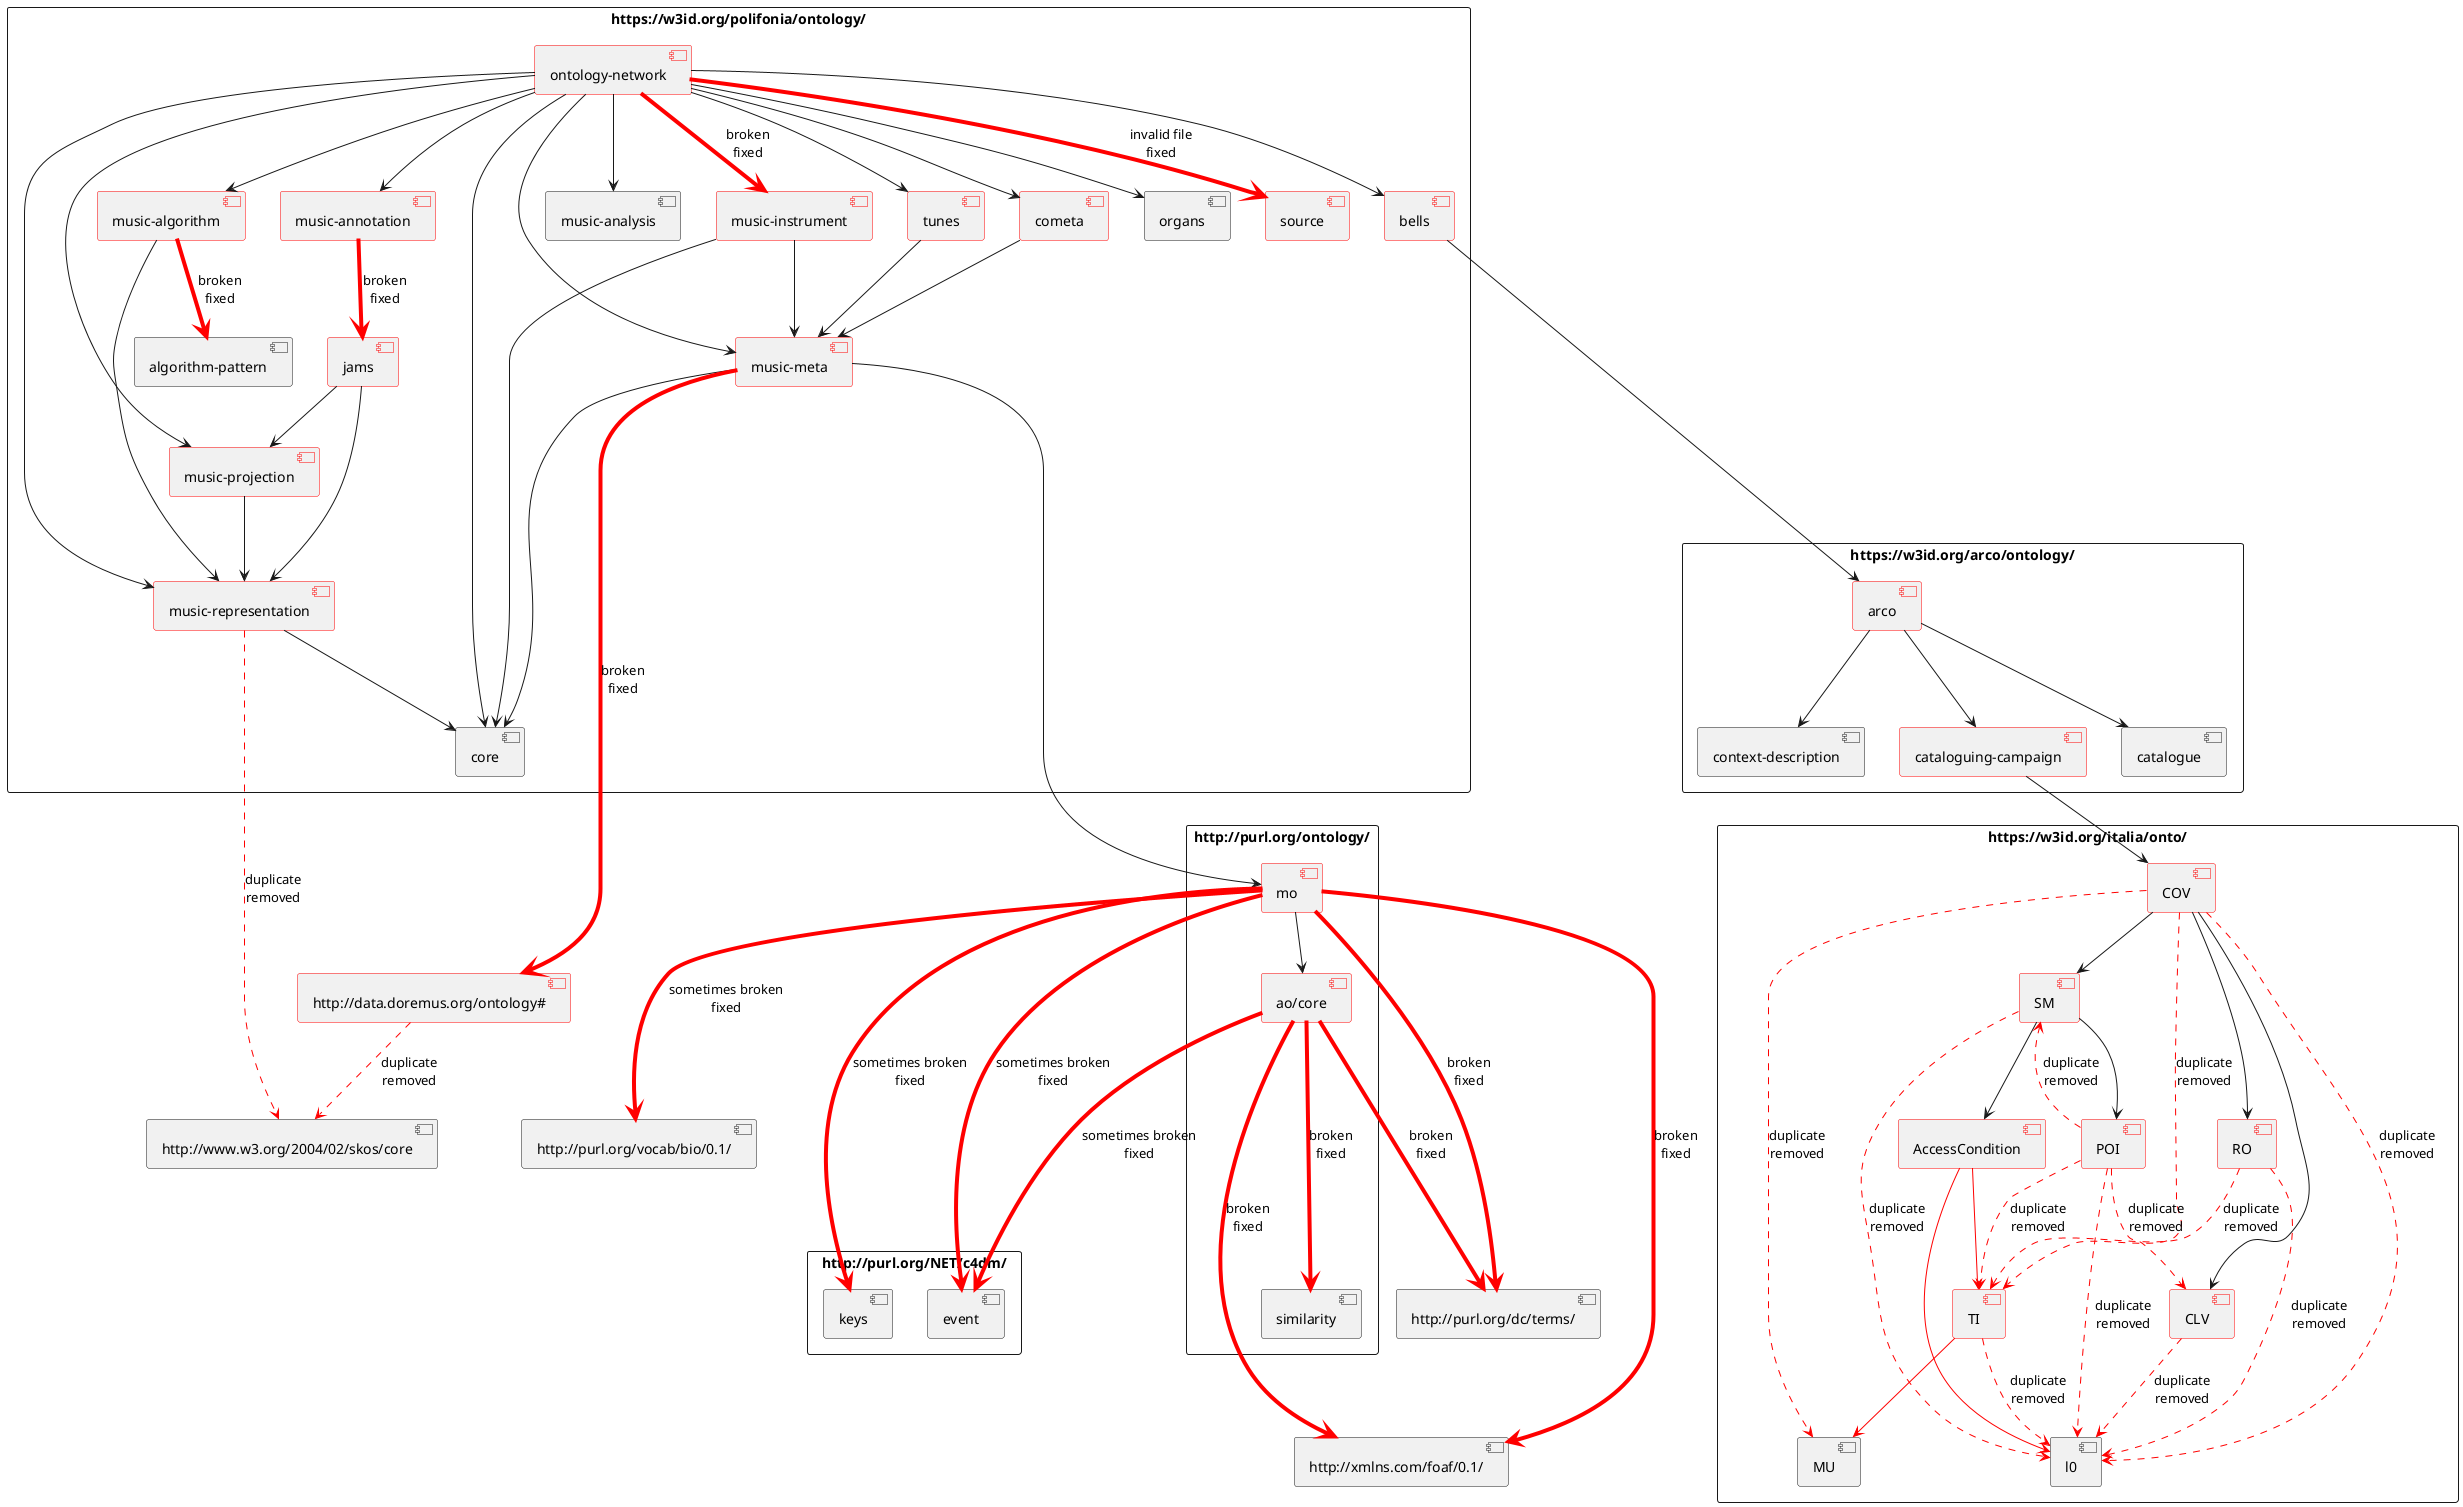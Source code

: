 @startuml owl-imports-graph

rectangle "https://w3id.org/polifonia/ontology/" {
    [ontology-network] as network #line:red
    [bells] #line:red
    [cometa] #line:red
    [core]
    [music-instrument] as instrument #line:red
    [music-algorithm] as algorithm #line:red
    [music-annotation] as annotation #line:red
    [music-analysis] as analysis
    [music-meta] as meta #line:red
    [music-projection] as projection #line:red
    [music-representation] as representation #line:red
    [organs]
    [source] #line:red
    [tunes] #line:red
    [jams] #line:red
    [algorithm-pattern] as pattern

    network --> bells
    network --> cometa
    network --> core
    network -[#red,thickness=4]-> instrument: broken\nfixed
    network --> algorithm
    network --> analysis
    network --> annotation
    network --> meta
    network --> projection
    network --> representation
    network --> organs
    network -[#red,thickness=4]-> source: invalid file\nfixed
    network --> tunes
    jams --> projection
    jams --> representation
    meta --> core
    representation --> core
    algorithm --> representation
    projection --> representation
    instrument --> meta
    instrument --> core
    tunes --> meta
    cometa --> meta

    annotation -[#red,thickness=4]-> jams: broken\nfixed
    algorithm -[#red,thickness=4]-> pattern: broken\nfixed
}

rectangle "http://purl.org/ontology/" {
    [mo] #line:red
    [ao/core] as ao_core #line:red
    [similarity] as musim

    mo --> ao_core
}

rectangle "https://w3id.org/arco/ontology/" {
    [arco] #line:red
    [cataloguing-campaign] as campaign #line:red
    [catalogue]
    [context-description] as description

    arco --> catalogue
    arco --> campaign
    arco --> description
}

rectangle "https://w3id.org/italia/onto/" {
    [AccessCondition] #line:red
    [CLV] #line:red
    [COV] #line:red
    [MU]
    [RO] #line:red
    [SM] #line:red
    [TI] #line:red
    [l0]
    [POI] #line:red

    AccessCondition -[#red]-> l0
    AccessCondition -[#red]-> TI
    TI -[#red,dashed]-> l0 : duplicate\nremoved
    TI -[#red]-> MU
    COV --> CLV
    COV -[#red,dashed]-> MU: duplicate\nremoved
    COV --> RO
    COV --> SM
    COV -[#red,dashed]-> TI: duplicate\nremoved
    COV -[#red,dashed]-> l0: duplicate\nremoved
    CLV -[#red,dashed]-> l0: duplicate\nremoved
    SM --> AccessCondition
    SM --> POI
    SM -[#red,dashed]-> l0: duplicate\nremoved
    POI -[#red,dashed]-> CLV: duplicate\nremoved
    POI -[#red,dashed]-> SM: duplicate\nremoved
    POI -[#red,dashed]-> l0: duplicate\nremoved
    POI -[#red,dashed]-> TI: duplicate\nremoved
    RO -[#red,dashed]-> l0: duplicate\nremoved
    RO -[#red,dashed]-> TI: duplicate\nremoved
}

rectangle "http://purl.org/NET/c4dm/" {
    [event]
    [keys]
}

[http://xmlns.com/foaf/0.1/] as foaf
[http://purl.org/dc/terms/] as terms
[http://data.doremus.org/ontology#] as doremus #line:red
[http://www.w3.org/2004/02/skos/core] as skos
[http://purl.org/vocab/bio/0.1/] as bio

meta -[#red,thickness=4]-----> doremus: broken\nfixed

ao_core -[#red,thickness=4]--> musim: broken\nfixed
ao_core -[#red,thickness=4]--> terms: broken\nfixed
mo -[#red,thickness=4]--> terms: broken\nfixed
mo -[#red,thickness=4]--> foaf: broken\nfixed
ao_core -[#red,thickness=4]---> foaf: broken\nfixed

meta -----> mo
bells ----> arco
campaign --> COV

ao_core -[#red,thickness=4]--> event: sometimes broken\nfixed
mo -[#red,thickness=4]--> event: sometimes broken\nfixed
mo -[#red,thickness=4]--> keys: sometimes broken\nfixed
mo -[#red,thickness=4]--> bio: sometimes broken\nfixed

doremus -[#red,dashed]-> skos: duplicate\nremoved
representation -[#red,dashed]-> skos: duplicate\nremoved

@enduml